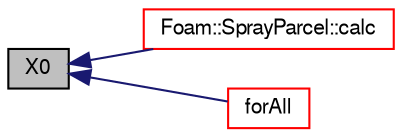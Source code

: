 digraph "X0"
{
  bgcolor="transparent";
  edge [fontname="FreeSans",fontsize="10",labelfontname="FreeSans",labelfontsize="10"];
  node [fontname="FreeSans",fontsize="10",shape=record];
  rankdir="LR";
  Node122 [label="X0",height=0.2,width=0.4,color="black", fillcolor="grey75", style="filled", fontcolor="black"];
  Node122 -> Node123 [dir="back",color="midnightblue",fontsize="10",style="solid",fontname="FreeSans"];
  Node123 [label="Foam::SprayParcel::calc",height=0.2,width=0.4,color="red",URL="$a24534.html#a1c2aa9de8e2381d1a7be78bd687fd255",tooltip="Update parcel properties over the time interval. "];
  Node122 -> Node129 [dir="back",color="midnightblue",fontsize="10",style="solid",fontname="FreeSans"];
  Node129 [label="forAll",height=0.2,width=0.4,color="red",URL="$a19715.html#a37eaba23a1d80dac41730611d960e89b"];
}
